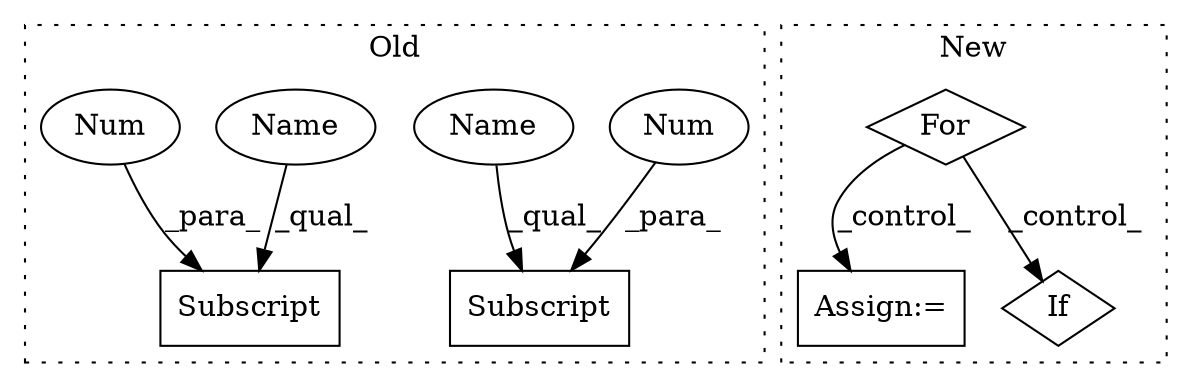 digraph G {
subgraph cluster0 {
1 [label="Subscript" a="63" s="2790,0" l="10,0" shape="box"];
3 [label="Num" a="76" s="2798" l="1" shape="ellipse"];
6 [label="Subscript" a="63" s="2667,0" l="10,0" shape="box"];
7 [label="Num" a="76" s="2675" l="1" shape="ellipse"];
8 [label="Name" a="87" s="2790" l="7" shape="ellipse"];
9 [label="Name" a="87" s="2667" l="7" shape="ellipse"];
label = "Old";
style="dotted";
}
subgraph cluster1 {
2 [label="For" a="107" s="4943,4966" l="4,14" shape="diamond"];
4 [label="Assign:=" a="68" s="5026" l="3" shape="box"];
5 [label="If" a="96" s="5159,5188" l="0,18" shape="diamond"];
label = "New";
style="dotted";
}
2 -> 4 [label="_control_"];
2 -> 5 [label="_control_"];
3 -> 1 [label="_para_"];
7 -> 6 [label="_para_"];
8 -> 1 [label="_qual_"];
9 -> 6 [label="_qual_"];
}